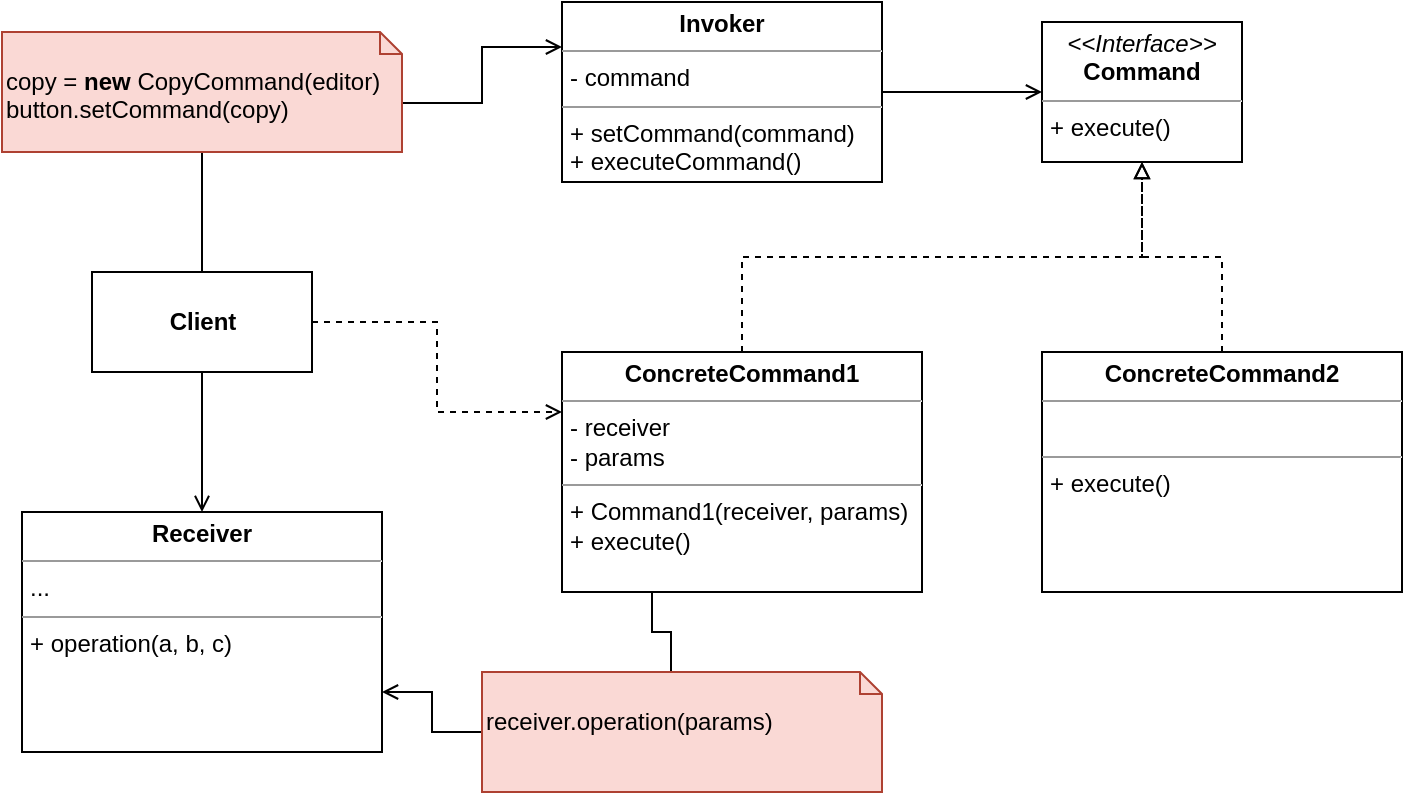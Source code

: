 <mxfile version="20.8.16" type="device"><diagram name="Page-1" id="gPiAz-3cmkqhIJ8PFft7"><mxGraphModel dx="714" dy="777" grid="1" gridSize="10" guides="1" tooltips="1" connect="1" arrows="1" fold="1" page="1" pageScale="1" pageWidth="827" pageHeight="1169" math="0" shadow="0"><root><mxCell id="0"/><mxCell id="1" parent="0"/><mxCell id="U9EIQ8kH9kdtjTB7A8jD-14" style="edgeStyle=orthogonalEdgeStyle;rounded=0;orthogonalLoop=1;jettySize=auto;html=1;exitX=1;exitY=0.5;exitDx=0;exitDy=0;endArrow=open;endFill=0;" edge="1" parent="1" source="U9EIQ8kH9kdtjTB7A8jD-1" target="U9EIQ8kH9kdtjTB7A8jD-2"><mxGeometry relative="1" as="geometry"/></mxCell><mxCell id="U9EIQ8kH9kdtjTB7A8jD-1" value="&lt;p style=&quot;margin:0px;margin-top:4px;text-align:center;&quot;&gt;&lt;b&gt;Invoker&lt;/b&gt;&lt;/p&gt;&lt;hr size=&quot;1&quot;&gt;&lt;p style=&quot;margin:0px;margin-left:4px;&quot;&gt;- command&lt;/p&gt;&lt;hr size=&quot;1&quot;&gt;&lt;p style=&quot;margin:0px;margin-left:4px;&quot;&gt;+ setCommand(command)&lt;/p&gt;&lt;p style=&quot;margin:0px;margin-left:4px;&quot;&gt;+ executeCommand()&lt;/p&gt;" style="verticalAlign=top;align=left;overflow=fill;fontSize=12;fontFamily=Helvetica;html=1;" vertex="1" parent="1"><mxGeometry x="360" y="185" width="160" height="90" as="geometry"/></mxCell><mxCell id="U9EIQ8kH9kdtjTB7A8jD-2" value="&lt;p style=&quot;margin:0px;margin-top:4px;text-align:center;&quot;&gt;&lt;i&gt;&amp;lt;&amp;lt;Interface&amp;gt;&amp;gt;&lt;/i&gt;&lt;br&gt;&lt;b&gt;Command&lt;/b&gt;&lt;/p&gt;&lt;hr size=&quot;1&quot;&gt;&lt;p style=&quot;margin:0px;margin-left:4px;&quot;&gt;&lt;span style=&quot;background-color: initial;&quot;&gt;+ execute()&lt;/span&gt;&lt;/p&gt;" style="verticalAlign=top;align=left;overflow=fill;fontSize=12;fontFamily=Helvetica;html=1;" vertex="1" parent="1"><mxGeometry x="600" y="195" width="100" height="70" as="geometry"/></mxCell><mxCell id="U9EIQ8kH9kdtjTB7A8jD-17" style="edgeStyle=orthogonalEdgeStyle;rounded=0;orthogonalLoop=1;jettySize=auto;html=1;exitX=0.5;exitY=0;exitDx=0;exitDy=0;entryX=0.5;entryY=1;entryDx=0;entryDy=0;dashed=1;endArrow=block;endFill=0;" edge="1" parent="1" source="U9EIQ8kH9kdtjTB7A8jD-3" target="U9EIQ8kH9kdtjTB7A8jD-2"><mxGeometry relative="1" as="geometry"/></mxCell><mxCell id="U9EIQ8kH9kdtjTB7A8jD-21" style="edgeStyle=orthogonalEdgeStyle;rounded=0;orthogonalLoop=1;jettySize=auto;html=1;exitX=0.25;exitY=1;exitDx=0;exitDy=0;entryX=0;entryY=0;entryDx=94.5;entryDy=0;entryPerimeter=0;endArrow=none;endFill=0;" edge="1" parent="1" source="U9EIQ8kH9kdtjTB7A8jD-3" target="U9EIQ8kH9kdtjTB7A8jD-8"><mxGeometry relative="1" as="geometry"/></mxCell><mxCell id="U9EIQ8kH9kdtjTB7A8jD-3" value="&lt;p style=&quot;margin:0px;margin-top:4px;text-align:center;&quot;&gt;&lt;b&gt;ConcreteCommand1&lt;/b&gt;&lt;/p&gt;&lt;hr size=&quot;1&quot;&gt;&lt;p style=&quot;margin:0px;margin-left:4px;&quot;&gt;- receiver&lt;/p&gt;&lt;p style=&quot;margin:0px;margin-left:4px;&quot;&gt;- params&lt;/p&gt;&lt;hr size=&quot;1&quot;&gt;&lt;p style=&quot;margin:0px;margin-left:4px;&quot;&gt;+ Command1(receiver, params)&lt;/p&gt;&lt;p style=&quot;margin:0px;margin-left:4px;&quot;&gt;+ execute()&lt;/p&gt;" style="verticalAlign=top;align=left;overflow=fill;fontSize=12;fontFamily=Helvetica;html=1;" vertex="1" parent="1"><mxGeometry x="360" y="360" width="180" height="120" as="geometry"/></mxCell><mxCell id="U9EIQ8kH9kdtjTB7A8jD-19" style="edgeStyle=orthogonalEdgeStyle;rounded=0;orthogonalLoop=1;jettySize=auto;html=1;exitX=0.5;exitY=0;exitDx=0;exitDy=0;entryX=0.5;entryY=1;entryDx=0;entryDy=0;dashed=1;endArrow=block;endFill=0;" edge="1" parent="1" source="U9EIQ8kH9kdtjTB7A8jD-4" target="U9EIQ8kH9kdtjTB7A8jD-2"><mxGeometry relative="1" as="geometry"/></mxCell><mxCell id="U9EIQ8kH9kdtjTB7A8jD-4" value="&lt;p style=&quot;margin:0px;margin-top:4px;text-align:center;&quot;&gt;&lt;b&gt;ConcreteCommand2&lt;/b&gt;&lt;/p&gt;&lt;hr size=&quot;1&quot;&gt;&lt;p style=&quot;margin:0px;margin-left:4px;&quot;&gt;&lt;br&gt;&lt;/p&gt;&lt;hr size=&quot;1&quot;&gt;&lt;p style=&quot;margin:0px;margin-left:4px;&quot;&gt;&lt;span style=&quot;background-color: initial;&quot;&gt;+ execute()&lt;/span&gt;&lt;br&gt;&lt;/p&gt;" style="verticalAlign=top;align=left;overflow=fill;fontSize=12;fontFamily=Helvetica;html=1;" vertex="1" parent="1"><mxGeometry x="600" y="360" width="180" height="120" as="geometry"/></mxCell><mxCell id="U9EIQ8kH9kdtjTB7A8jD-5" value="&lt;p style=&quot;margin:0px;margin-top:4px;text-align:center;&quot;&gt;&lt;b&gt;Receiver&lt;/b&gt;&lt;/p&gt;&lt;hr size=&quot;1&quot;&gt;&lt;p style=&quot;margin:0px;margin-left:4px;&quot;&gt;...&lt;/p&gt;&lt;hr size=&quot;1&quot;&gt;&lt;p style=&quot;margin:0px;margin-left:4px;&quot;&gt;&lt;span style=&quot;background-color: initial;&quot;&gt;+ operation(a, b, c)&lt;/span&gt;&lt;br&gt;&lt;/p&gt;" style="verticalAlign=top;align=left;overflow=fill;fontSize=12;fontFamily=Helvetica;html=1;" vertex="1" parent="1"><mxGeometry x="90" y="440" width="180" height="120" as="geometry"/></mxCell><mxCell id="U9EIQ8kH9kdtjTB7A8jD-24" style="edgeStyle=orthogonalEdgeStyle;rounded=0;orthogonalLoop=1;jettySize=auto;html=1;exitX=0.5;exitY=1;exitDx=0;exitDy=0;endArrow=open;endFill=0;" edge="1" parent="1" source="U9EIQ8kH9kdtjTB7A8jD-6" target="U9EIQ8kH9kdtjTB7A8jD-5"><mxGeometry relative="1" as="geometry"/></mxCell><mxCell id="U9EIQ8kH9kdtjTB7A8jD-25" style="edgeStyle=orthogonalEdgeStyle;rounded=0;orthogonalLoop=1;jettySize=auto;html=1;exitX=1;exitY=0.5;exitDx=0;exitDy=0;entryX=0;entryY=0.25;entryDx=0;entryDy=0;dashed=1;endArrow=open;endFill=0;" edge="1" parent="1" source="U9EIQ8kH9kdtjTB7A8jD-6" target="U9EIQ8kH9kdtjTB7A8jD-3"><mxGeometry relative="1" as="geometry"/></mxCell><mxCell id="U9EIQ8kH9kdtjTB7A8jD-6" value="&lt;b&gt;Client&lt;/b&gt;" style="html=1;" vertex="1" parent="1"><mxGeometry x="125" y="320" width="110" height="50" as="geometry"/></mxCell><mxCell id="U9EIQ8kH9kdtjTB7A8jD-9" style="edgeStyle=orthogonalEdgeStyle;rounded=0;orthogonalLoop=1;jettySize=auto;html=1;exitX=0.5;exitY=1;exitDx=0;exitDy=0;exitPerimeter=0;endArrow=none;endFill=0;" edge="1" parent="1" source="U9EIQ8kH9kdtjTB7A8jD-7" target="U9EIQ8kH9kdtjTB7A8jD-6"><mxGeometry relative="1" as="geometry"/></mxCell><mxCell id="U9EIQ8kH9kdtjTB7A8jD-23" style="edgeStyle=orthogonalEdgeStyle;rounded=0;orthogonalLoop=1;jettySize=auto;html=1;exitX=0;exitY=0;exitDx=200;exitDy=35.5;exitPerimeter=0;entryX=0;entryY=0.25;entryDx=0;entryDy=0;endArrow=open;endFill=0;" edge="1" parent="1" source="U9EIQ8kH9kdtjTB7A8jD-7" target="U9EIQ8kH9kdtjTB7A8jD-1"><mxGeometry relative="1" as="geometry"/></mxCell><mxCell id="U9EIQ8kH9kdtjTB7A8jD-7" value="copy = &lt;b&gt;new&lt;/b&gt; CopyCommand(editor)&lt;br&gt;button.setCommand(copy)" style="shape=note2;boundedLbl=1;whiteSpace=wrap;html=1;size=11;verticalAlign=top;align=left;fillColor=#fad9d5;strokeColor=#ae4132;" vertex="1" parent="1"><mxGeometry x="80" y="200" width="200" height="60" as="geometry"/></mxCell><mxCell id="U9EIQ8kH9kdtjTB7A8jD-22" style="edgeStyle=orthogonalEdgeStyle;rounded=0;orthogonalLoop=1;jettySize=auto;html=1;exitX=0;exitY=0.5;exitDx=0;exitDy=0;exitPerimeter=0;entryX=1;entryY=0.75;entryDx=0;entryDy=0;endArrow=open;endFill=0;" edge="1" parent="1" source="U9EIQ8kH9kdtjTB7A8jD-8" target="U9EIQ8kH9kdtjTB7A8jD-5"><mxGeometry relative="1" as="geometry"/></mxCell><mxCell id="U9EIQ8kH9kdtjTB7A8jD-8" value="receiver.operation(params)" style="shape=note2;boundedLbl=1;whiteSpace=wrap;html=1;size=11;verticalAlign=top;align=left;fillColor=#fad9d5;strokeColor=#ae4132;" vertex="1" parent="1"><mxGeometry x="320" y="520" width="200" height="60" as="geometry"/></mxCell></root></mxGraphModel></diagram></mxfile>
